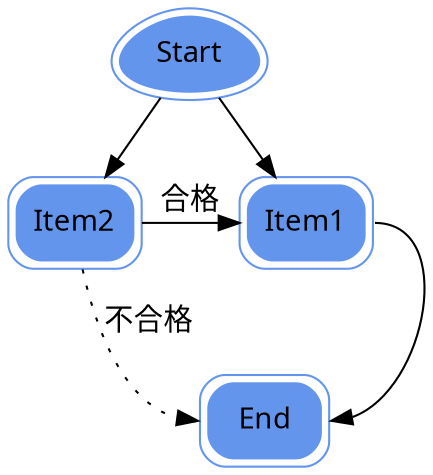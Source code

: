 digraph G {
bgcolor=transparent
fontname="Vera Sans YuanTi"
edge [fontname="Vera Sans YuanTi"]
node [peripheries=2 shape=box color="#6495ED" style="rounded,filled" fontname="Vera Sans YuanTi"]
label=""

//强制node形状[shape=ellipse/oval/star/diamond/egg/house]
Start[shape=egg]
Start -> {Item1; Item2}
Item1:e-> End:e
Item2->Item1[label="合格"]
Item2-> End:w [label="不合格" style=dotted]
{rank = same;Item1;Item2}

}
